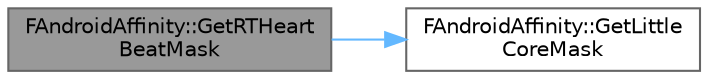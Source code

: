 digraph "FAndroidAffinity::GetRTHeartBeatMask"
{
 // INTERACTIVE_SVG=YES
 // LATEX_PDF_SIZE
  bgcolor="transparent";
  edge [fontname=Helvetica,fontsize=10,labelfontname=Helvetica,labelfontsize=10];
  node [fontname=Helvetica,fontsize=10,shape=box,height=0.2,width=0.4];
  rankdir="LR";
  Node1 [id="Node000001",label="FAndroidAffinity::GetRTHeart\lBeatMask",height=0.2,width=0.4,color="gray40", fillcolor="grey60", style="filled", fontcolor="black",tooltip=" "];
  Node1 -> Node2 [id="edge1_Node000001_Node000002",color="steelblue1",style="solid",tooltip=" "];
  Node2 [id="Node000002",label="FAndroidAffinity::GetLittle\lCoreMask",height=0.2,width=0.4,color="grey40", fillcolor="white", style="filled",URL="$d2/d0f/classFAndroidAffinity.html#aae84a6ea3f63b732ef5e37991eb43cc7",tooltip=" "];
}
